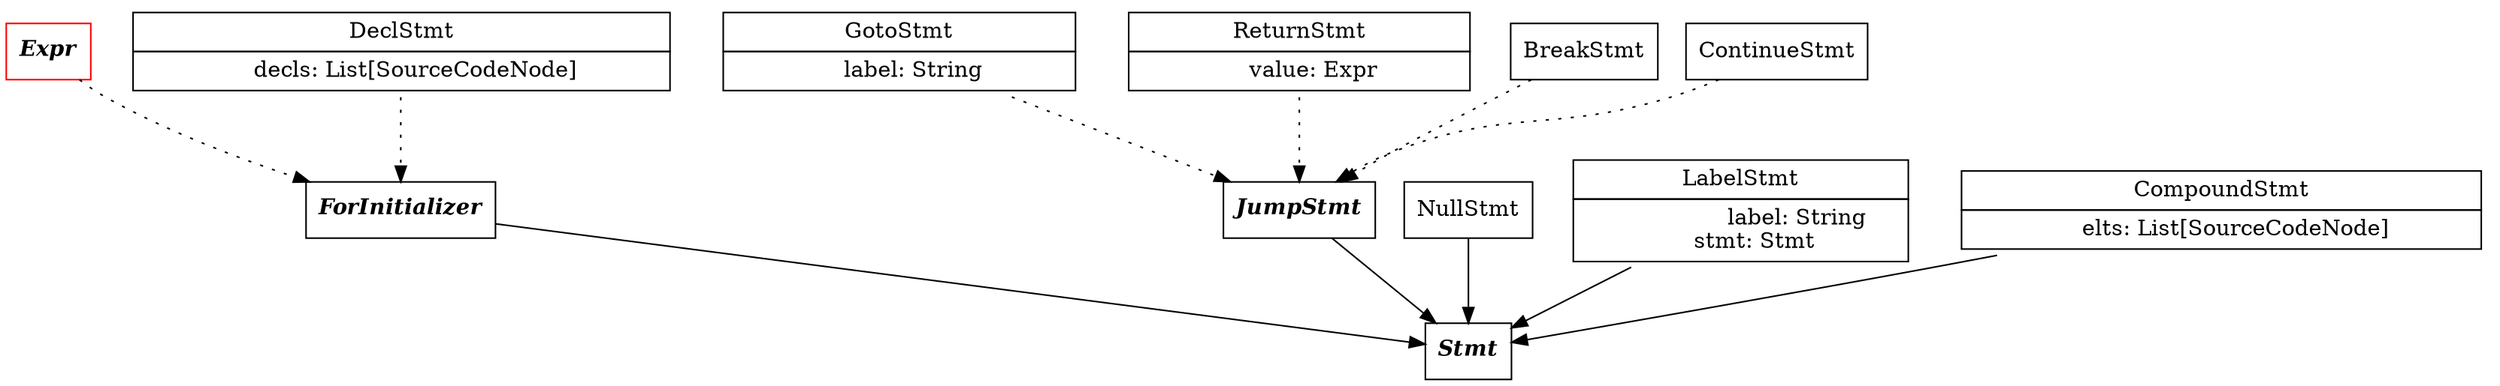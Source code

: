 digraph {
    // nodes
    Stmt [shape=box,label=<<I><B>Stmt</B></I>>];
    ForInitializer [shape=box,label=<<I><B>ForInitializer</B></I>>];
    Expr [shape=box,label=<<I><B>Expr</B></I>>,color=red];
    JumpStmt [shape=box,label=<<I><B>JumpStmt</B></I>>];
    GotoStmt [shape=none,label=<
        <TABLE BORDER="0" CELLBORDER="1" CELLSPACING="0" CELLPADDING="4">
            <TR><TD>GotoStmt</TD></TR>
            <TR><TD>
                label: String
            </TD></TR>
        </TABLE>
    >];
    ReturnStmt [shape=none,label=<
        <TABLE BORDER="0" CELLBORDER="1" CELLSPACING="0" CELLPADDING="4">
            <TR><TD>ReturnStmt</TD></TR>
            <TR><TD>
                value: Expr
            </TD></TR>
        </TABLE>
    >];
    BreakStmt [shape=box];
    ContinueStmt [shape=box];
    NullStmt [shape=box];
    LabelStmt [shape=none,label=<
        <TABLE BORDER="0" CELLBORDER="1" CELLSPACING="0" CELLPADDING="4">
            <TR><TD>LabelStmt</TD></TR>
            <TR><TD>
                label: String<BR/>
                stmt: Stmt
            </TD></TR>
        </TABLE>
    >];
    DeclStmt [shape=none,label=<
        <TABLE BORDER="0" CELLBORDER="1" CELLSPACING="0" CELLPADDING="4">
            <TR><TD>DeclStmt</TD></TR>
            <TR><TD>
                decls: List[SourceCodeNode]
            </TD></TR>
        </TABLE>
    >];
    CompoundStmt [shape=none,label=<
        <TABLE BORDER="0" CELLBORDER="1" CELLSPACING="0" CELLPADDING="4">
            <TR><TD>CompoundStmt</TD></TR>
            <TR><TD>
                elts: List[SourceCodeNode]
            </TD></TR>
        </TABLE>
    >];
    
        
    // links
    GotoStmt -> JumpStmt [style=dotted]
    BreakStmt -> JumpStmt [style=dotted]
    ContinueStmt -> JumpStmt [style=dotted]
    ReturnStmt -> JumpStmt [style=dotted]
    
    DeclStmt -> ForInitializer [style=dotted]
    Expr -> ForInitializer [style=dotted]
    
    ForInitializer -> Stmt
    JumpStmt -> Stmt
    NullStmt -> Stmt
    LabelStmt -> Stmt
    CompoundStmt -> Stmt
}